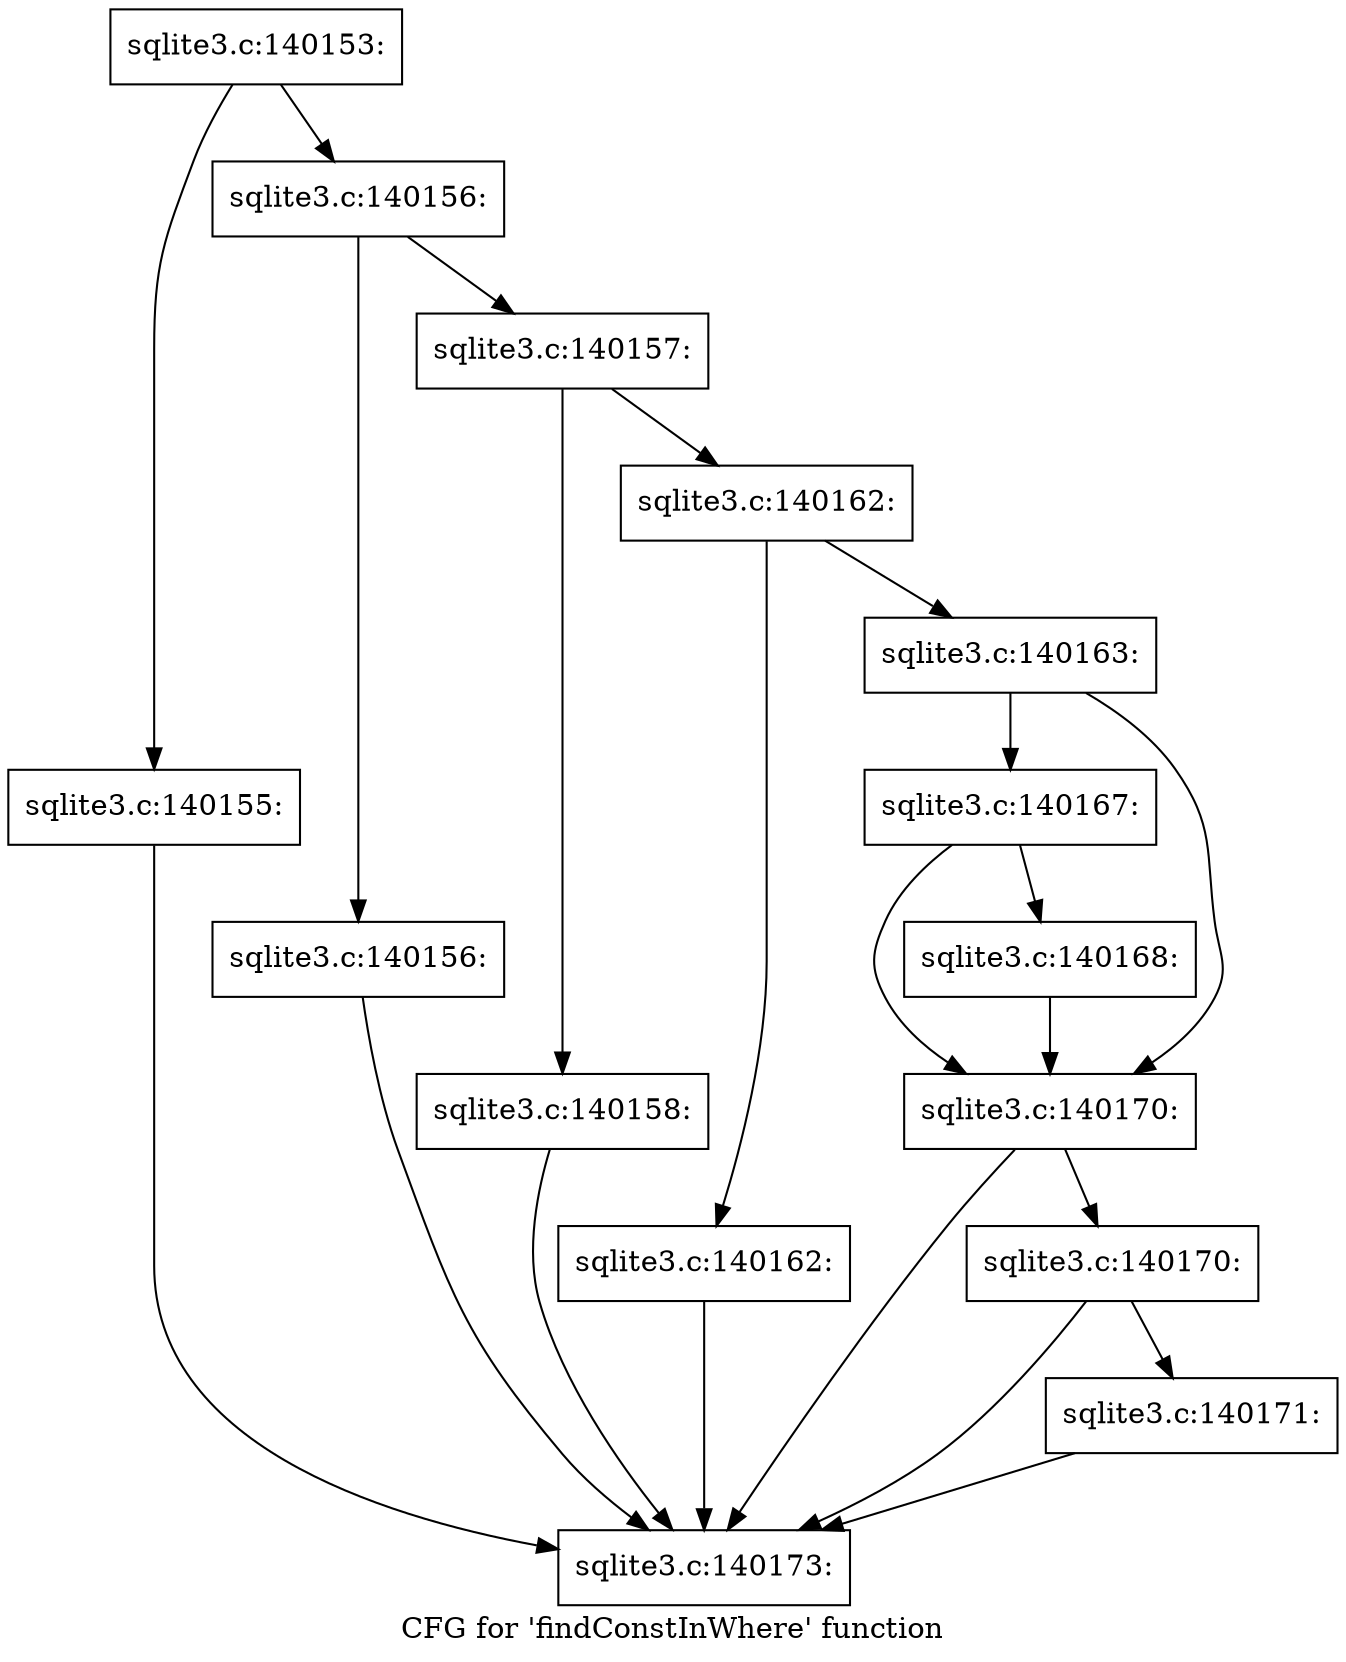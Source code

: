 digraph "CFG for 'findConstInWhere' function" {
	label="CFG for 'findConstInWhere' function";

	Node0x55c0f948a170 [shape=record,label="{sqlite3.c:140153:}"];
	Node0x55c0f948a170 -> Node0x55c0f9491570;
	Node0x55c0f948a170 -> Node0x55c0f94915c0;
	Node0x55c0f9491570 [shape=record,label="{sqlite3.c:140155:}"];
	Node0x55c0f9491570 -> Node0x55c0f9494890;
	Node0x55c0f94915c0 [shape=record,label="{sqlite3.c:140156:}"];
	Node0x55c0f94915c0 -> Node0x55c0f94918c0;
	Node0x55c0f94915c0 -> Node0x55c0f9491910;
	Node0x55c0f94918c0 [shape=record,label="{sqlite3.c:140156:}"];
	Node0x55c0f94918c0 -> Node0x55c0f9494890;
	Node0x55c0f9491910 [shape=record,label="{sqlite3.c:140157:}"];
	Node0x55c0f9491910 -> Node0x55c0f9491e40;
	Node0x55c0f9491910 -> Node0x55c0f9491e90;
	Node0x55c0f9491e40 [shape=record,label="{sqlite3.c:140158:}"];
	Node0x55c0f9491e40 -> Node0x55c0f9494890;
	Node0x55c0f9491e90 [shape=record,label="{sqlite3.c:140162:}"];
	Node0x55c0f9491e90 -> Node0x55c0f9492c50;
	Node0x55c0f9491e90 -> Node0x55c0f9492ca0;
	Node0x55c0f9492c50 [shape=record,label="{sqlite3.c:140162:}"];
	Node0x55c0f9492c50 -> Node0x55c0f9494890;
	Node0x55c0f9492ca0 [shape=record,label="{sqlite3.c:140163:}"];
	Node0x55c0f9492ca0 -> Node0x55c0f9493950;
	Node0x55c0f9492ca0 -> Node0x55c0f9493900;
	Node0x55c0f9493950 [shape=record,label="{sqlite3.c:140167:}"];
	Node0x55c0f9493950 -> Node0x55c0f94938b0;
	Node0x55c0f9493950 -> Node0x55c0f9493900;
	Node0x55c0f94938b0 [shape=record,label="{sqlite3.c:140168:}"];
	Node0x55c0f94938b0 -> Node0x55c0f9493900;
	Node0x55c0f9493900 [shape=record,label="{sqlite3.c:140170:}"];
	Node0x55c0f9493900 -> Node0x55c0f9494c70;
	Node0x55c0f9493900 -> Node0x55c0f9494890;
	Node0x55c0f9494c70 [shape=record,label="{sqlite3.c:140170:}"];
	Node0x55c0f9494c70 -> Node0x55c0f64474a0;
	Node0x55c0f9494c70 -> Node0x55c0f9494890;
	Node0x55c0f64474a0 [shape=record,label="{sqlite3.c:140171:}"];
	Node0x55c0f64474a0 -> Node0x55c0f9494890;
	Node0x55c0f9494890 [shape=record,label="{sqlite3.c:140173:}"];
}
